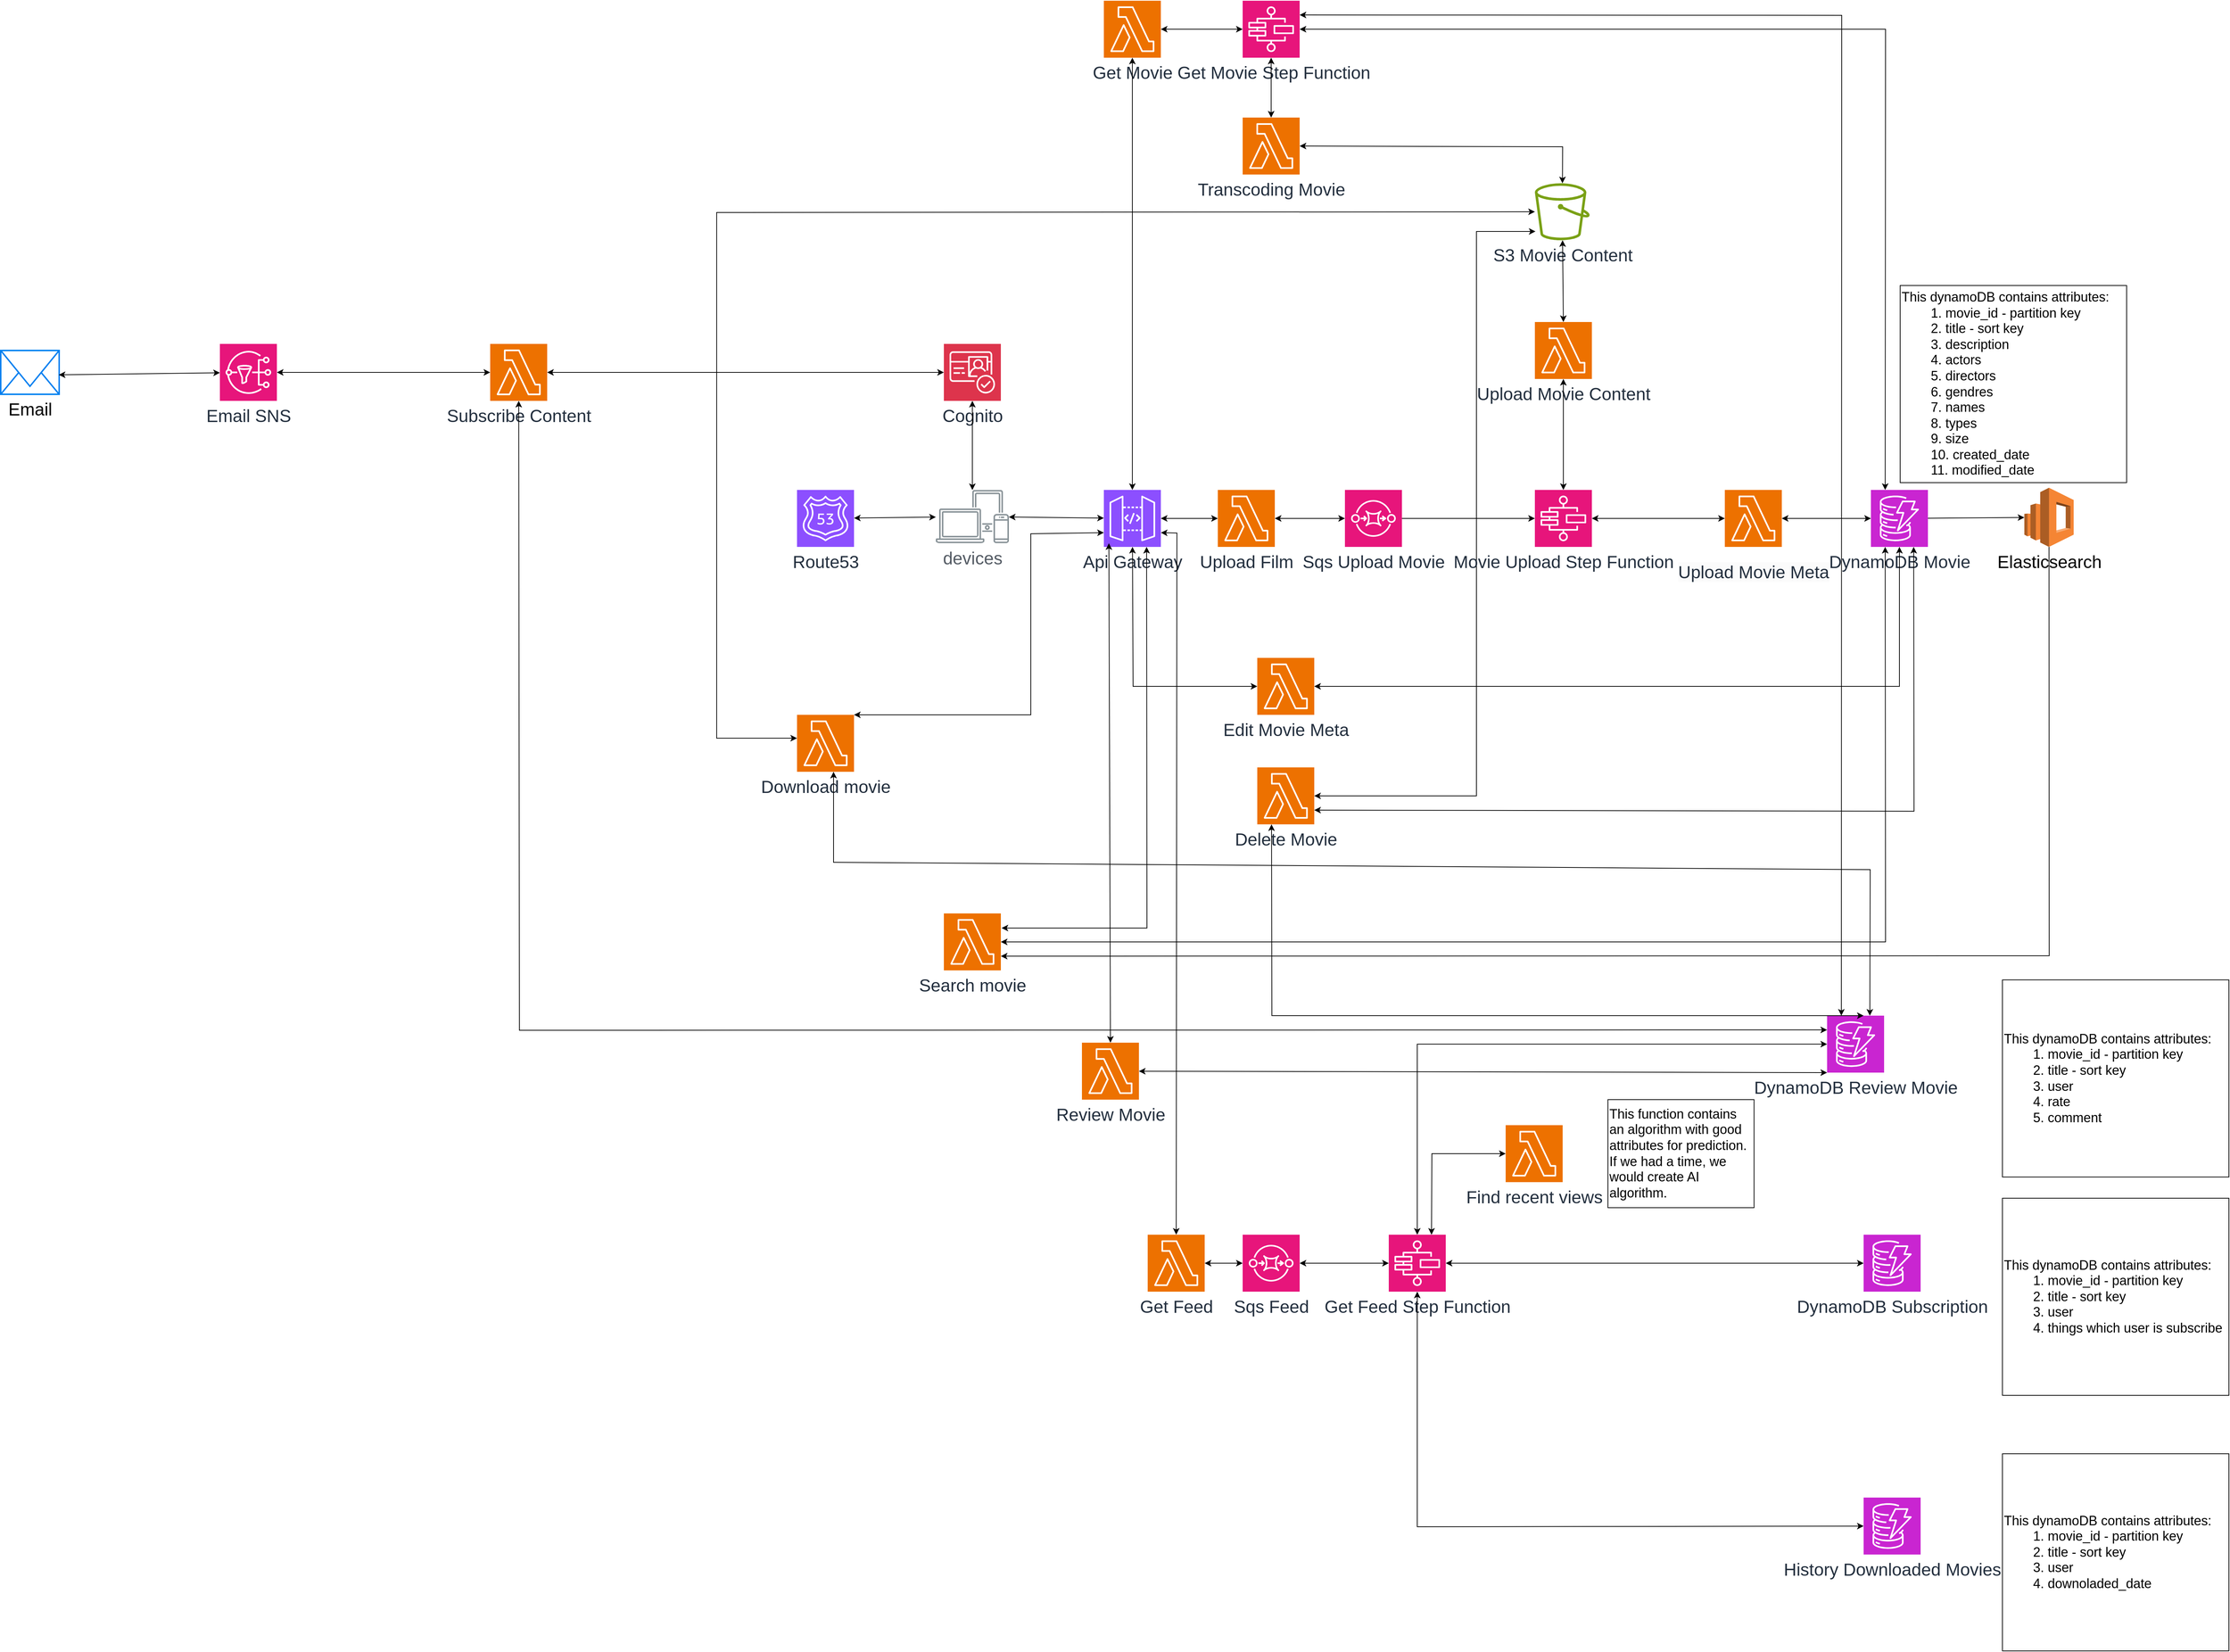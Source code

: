 <mxfile version="24.5.2" type="google">
  <diagram name="Page-1" id="EwK5Ligvvp7yizR6S-p4">
    <mxGraphModel grid="1" page="1" gridSize="10" guides="1" tooltips="1" connect="1" arrows="1" fold="1" pageScale="1" pageWidth="1169" pageHeight="827" math="0" shadow="0">
      <root>
        <mxCell id="0" />
        <mxCell id="1" parent="0" />
        <mxCell id="syloh0B-09BcFuXOq7WK-1" value="&lt;font style=&quot;font-size: 24px;&quot;&gt;devices&lt;/font&gt;" style="sketch=0;outlineConnect=0;gradientColor=none;fontColor=#545B64;strokeColor=none;fillColor=#879196;dashed=0;verticalLabelPosition=bottom;verticalAlign=top;align=center;html=1;fontSize=12;fontStyle=0;aspect=fixed;shape=mxgraph.aws4.illustration_devices;pointerEvents=1" vertex="1" parent="1">
          <mxGeometry x="20" y="300" width="100" height="73" as="geometry" />
        </mxCell>
        <mxCell id="syloh0B-09BcFuXOq7WK-2" value="&lt;font style=&quot;font-size: 24px;&quot;&gt;Api Gateway&lt;/font&gt;" style="sketch=0;points=[[0,0,0],[0.25,0,0],[0.5,0,0],[0.75,0,0],[1,0,0],[0,1,0],[0.25,1,0],[0.5,1,0],[0.75,1,0],[1,1,0],[0,0.25,0],[0,0.5,0],[0,0.75,0],[1,0.25,0],[1,0.5,0],[1,0.75,0]];outlineConnect=0;fontColor=#232F3E;fillColor=#8C4FFF;strokeColor=#ffffff;dashed=0;verticalLabelPosition=bottom;verticalAlign=top;align=center;html=1;fontSize=12;fontStyle=0;aspect=fixed;shape=mxgraph.aws4.resourceIcon;resIcon=mxgraph.aws4.api_gateway;" vertex="1" parent="1">
          <mxGeometry x="250" y="300" width="78" height="78" as="geometry" />
        </mxCell>
        <mxCell id="syloh0B-09BcFuXOq7WK-3" value="" style="endArrow=classic;startArrow=classic;html=1;rounded=0;" edge="1" parent="1" source="syloh0B-09BcFuXOq7WK-1" target="syloh0B-09BcFuXOq7WK-2">
          <mxGeometry width="50" height="50" relative="1" as="geometry">
            <mxPoint x="580" y="450" as="sourcePoint" />
            <mxPoint x="630" y="400" as="targetPoint" />
          </mxGeometry>
        </mxCell>
        <mxCell id="syloh0B-09BcFuXOq7WK-4" value="&lt;font style=&quot;font-size: 24px;&quot;&gt;Cognito&lt;/font&gt;" style="sketch=0;points=[[0,0,0],[0.25,0,0],[0.5,0,0],[0.75,0,0],[1,0,0],[0,1,0],[0.25,1,0],[0.5,1,0],[0.75,1,0],[1,1,0],[0,0.25,0],[0,0.5,0],[0,0.75,0],[1,0.25,0],[1,0.5,0],[1,0.75,0]];outlineConnect=0;fontColor=#232F3E;fillColor=#DD344C;strokeColor=#ffffff;dashed=0;verticalLabelPosition=bottom;verticalAlign=top;align=center;html=1;fontSize=12;fontStyle=0;aspect=fixed;shape=mxgraph.aws4.resourceIcon;resIcon=mxgraph.aws4.cognito;" vertex="1" parent="1">
          <mxGeometry x="31" y="100" width="78" height="78" as="geometry" />
        </mxCell>
        <mxCell id="syloh0B-09BcFuXOq7WK-5" value="" style="endArrow=classic;startArrow=classic;html=1;rounded=0;" edge="1" parent="1" source="syloh0B-09BcFuXOq7WK-1" target="syloh0B-09BcFuXOq7WK-4">
          <mxGeometry width="50" height="50" relative="1" as="geometry">
            <mxPoint x="630" y="470" as="sourcePoint" />
            <mxPoint x="680" y="420" as="targetPoint" />
          </mxGeometry>
        </mxCell>
        <mxCell id="syloh0B-09BcFuXOq7WK-6" value="&lt;font style=&quot;font-size: 24px;&quot;&gt;Route53&lt;/font&gt;" style="sketch=0;points=[[0,0,0],[0.25,0,0],[0.5,0,0],[0.75,0,0],[1,0,0],[0,1,0],[0.25,1,0],[0.5,1,0],[0.75,1,0],[1,1,0],[0,0.25,0],[0,0.5,0],[0,0.75,0],[1,0.25,0],[1,0.5,0],[1,0.75,0]];outlineConnect=0;fontColor=#232F3E;fillColor=#8C4FFF;strokeColor=#ffffff;dashed=0;verticalLabelPosition=bottom;verticalAlign=top;align=center;html=1;fontSize=12;fontStyle=0;aspect=fixed;shape=mxgraph.aws4.resourceIcon;resIcon=mxgraph.aws4.route_53;" vertex="1" parent="1">
          <mxGeometry x="-170" y="300" width="78" height="78" as="geometry" />
        </mxCell>
        <mxCell id="syloh0B-09BcFuXOq7WK-7" value="" style="endArrow=classic;startArrow=classic;html=1;rounded=0;" edge="1" parent="1" source="syloh0B-09BcFuXOq7WK-1" target="syloh0B-09BcFuXOq7WK-6">
          <mxGeometry width="50" height="50" relative="1" as="geometry">
            <mxPoint x="630" y="300" as="sourcePoint" />
            <mxPoint x="680" y="250" as="targetPoint" />
          </mxGeometry>
        </mxCell>
        <mxCell id="syloh0B-09BcFuXOq7WK-12" value="Upload Film" style="sketch=0;points=[[0,0,0],[0.25,0,0],[0.5,0,0],[0.75,0,0],[1,0,0],[0,1,0],[0.25,1,0],[0.5,1,0],[0.75,1,0],[1,1,0],[0,0.25,0],[0,0.5,0],[0,0.75,0],[1,0.25,0],[1,0.5,0],[1,0.75,0]];outlineConnect=0;fontColor=#232F3E;fillColor=#ED7100;strokeColor=#ffffff;dashed=0;verticalLabelPosition=bottom;verticalAlign=top;align=center;html=1;fontSize=24;fontStyle=0;aspect=fixed;shape=mxgraph.aws4.resourceIcon;resIcon=mxgraph.aws4.lambda;" vertex="1" parent="1">
          <mxGeometry x="406" y="300" width="78" height="78" as="geometry" />
        </mxCell>
        <mxCell id="syloh0B-09BcFuXOq7WK-14" value="" style="endArrow=classic;startArrow=classic;html=1;rounded=0;" edge="1" parent="1" source="syloh0B-09BcFuXOq7WK-2" target="syloh0B-09BcFuXOq7WK-12">
          <mxGeometry width="50" height="50" relative="1" as="geometry">
            <mxPoint x="370" y="340" as="sourcePoint" />
            <mxPoint x="420" y="290" as="targetPoint" />
          </mxGeometry>
        </mxCell>
        <mxCell id="syloh0B-09BcFuXOq7WK-16" value="S3 Movie Content" style="sketch=0;outlineConnect=0;fontColor=#232F3E;gradientColor=none;fillColor=#7AA116;strokeColor=none;dashed=0;verticalLabelPosition=bottom;verticalAlign=top;align=center;html=1;fontSize=24;fontStyle=0;aspect=fixed;pointerEvents=1;shape=mxgraph.aws4.bucket;" vertex="1" parent="1">
          <mxGeometry x="840" y="-120" width="75" height="78" as="geometry" />
        </mxCell>
        <mxCell id="syloh0B-09BcFuXOq7WK-18" value="&lt;font style=&quot;font-size: 24px;&quot;&gt;DynamoDB Movie&lt;/font&gt;" style="sketch=0;points=[[0,0,0],[0.25,0,0],[0.5,0,0],[0.75,0,0],[1,0,0],[0,1,0],[0.25,1,0],[0.5,1,0],[0.75,1,0],[1,1,0],[0,0.25,0],[0,0.5,0],[0,0.75,0],[1,0.25,0],[1,0.5,0],[1,0.75,0]];outlineConnect=0;fontColor=#232F3E;fillColor=#C925D1;strokeColor=#ffffff;dashed=0;verticalLabelPosition=bottom;verticalAlign=top;align=center;html=1;fontSize=12;fontStyle=0;aspect=fixed;shape=mxgraph.aws4.resourceIcon;resIcon=mxgraph.aws4.dynamodb;" vertex="1" parent="1">
          <mxGeometry x="1300" y="300" width="78" height="78" as="geometry" />
        </mxCell>
        <mxCell id="syloh0B-09BcFuXOq7WK-19" value="&lt;font style=&quot;font-size: 24px;&quot;&gt;Upload Movie Content&lt;/font&gt;" style="sketch=0;points=[[0,0,0],[0.25,0,0],[0.5,0,0],[0.75,0,0],[1,0,0],[0,1,0],[0.25,1,0],[0.5,1,0],[0.75,1,0],[1,1,0],[0,0.25,0],[0,0.5,0],[0,0.75,0],[1,0.25,0],[1,0.5,0],[1,0.75,0]];outlineConnect=0;fontColor=#232F3E;fillColor=#ED7100;strokeColor=#ffffff;dashed=0;verticalLabelPosition=bottom;verticalAlign=top;align=center;html=1;fontSize=12;fontStyle=0;aspect=fixed;shape=mxgraph.aws4.resourceIcon;resIcon=mxgraph.aws4.lambda;" vertex="1" parent="1">
          <mxGeometry x="840" y="70" width="78" height="78" as="geometry" />
        </mxCell>
        <mxCell id="syloh0B-09BcFuXOq7WK-21" value="&lt;br&gt;&lt;span style=&quot;color: rgb(35, 47, 62); font-family: Helvetica; font-size: 24px; font-style: normal; font-variant-ligatures: normal; font-variant-caps: normal; font-weight: 400; letter-spacing: normal; orphans: 2; text-align: center; text-indent: 0px; text-transform: none; widows: 2; word-spacing: 0px; -webkit-text-stroke-width: 0px; white-space: nowrap; background-color: rgb(251, 251, 251); text-decoration-thickness: initial; text-decoration-style: initial; text-decoration-color: initial; display: inline !important; float: none;&quot;&gt;Upload Movie Meta&lt;/span&gt;" style="sketch=0;points=[[0,0,0],[0.25,0,0],[0.5,0,0],[0.75,0,0],[1,0,0],[0,1,0],[0.25,1,0],[0.5,1,0],[0.75,1,0],[1,1,0],[0,0.25,0],[0,0.5,0],[0,0.75,0],[1,0.25,0],[1,0.5,0],[1,0.75,0]];outlineConnect=0;fontColor=#232F3E;fillColor=#ED7100;strokeColor=#ffffff;dashed=0;verticalLabelPosition=bottom;verticalAlign=top;align=center;html=1;fontSize=12;fontStyle=0;aspect=fixed;shape=mxgraph.aws4.resourceIcon;resIcon=mxgraph.aws4.lambda;" vertex="1" parent="1">
          <mxGeometry x="1100" y="300" width="78" height="78" as="geometry" />
        </mxCell>
        <mxCell id="syloh0B-09BcFuXOq7WK-25" value="" style="endArrow=classic;startArrow=classic;html=1;rounded=0;" edge="1" parent="1" source="syloh0B-09BcFuXOq7WK-15" target="syloh0B-09BcFuXOq7WK-19">
          <mxGeometry width="50" height="50" relative="1" as="geometry">
            <mxPoint x="370" y="340" as="sourcePoint" />
            <mxPoint x="420" y="290" as="targetPoint" />
          </mxGeometry>
        </mxCell>
        <mxCell id="syloh0B-09BcFuXOq7WK-27" value="" style="endArrow=classic;startArrow=classic;html=1;rounded=0;exitX=0.5;exitY=0;exitDx=0;exitDy=0;exitPerimeter=0;" edge="1" parent="1" source="syloh0B-09BcFuXOq7WK-19" target="syloh0B-09BcFuXOq7WK-16">
          <mxGeometry width="50" height="50" relative="1" as="geometry">
            <mxPoint x="370" y="340" as="sourcePoint" />
            <mxPoint x="420" y="290" as="targetPoint" />
          </mxGeometry>
        </mxCell>
        <mxCell id="syloh0B-09BcFuXOq7WK-28" value="" style="endArrow=classic;startArrow=classic;html=1;rounded=0;" edge="1" parent="1" source="syloh0B-09BcFuXOq7WK-15" target="syloh0B-09BcFuXOq7WK-21">
          <mxGeometry width="50" height="50" relative="1" as="geometry">
            <mxPoint x="800" y="340" as="sourcePoint" />
            <mxPoint x="420" y="290" as="targetPoint" />
          </mxGeometry>
        </mxCell>
        <mxCell id="syloh0B-09BcFuXOq7WK-29" value="" style="endArrow=classic;startArrow=classic;html=1;rounded=0;" edge="1" parent="1" source="syloh0B-09BcFuXOq7WK-21" target="syloh0B-09BcFuXOq7WK-18">
          <mxGeometry width="50" height="50" relative="1" as="geometry">
            <mxPoint x="370" y="340" as="sourcePoint" />
            <mxPoint x="420" y="290" as="targetPoint" />
          </mxGeometry>
        </mxCell>
        <mxCell id="syloh0B-09BcFuXOq7WK-32" value="&lt;font style=&quot;font-size: 18px;&quot;&gt;This dynamoDB contains attributes:&lt;/font&gt;&lt;div&gt;&lt;span style=&quot;font-size: 18px;&quot;&gt;&lt;span style=&quot;white-space: pre;&quot;&gt;&#x9;&lt;/span&gt;1. movie_id - partition key&lt;/span&gt;&lt;/div&gt;&lt;div&gt;&lt;span style=&quot;font-size: 18px;&quot;&gt;&lt;span style=&quot;white-space: pre;&quot;&gt;&#x9;&lt;/span&gt;2. title - sort key&lt;/span&gt;&lt;/div&gt;&lt;div&gt;&lt;span style=&quot;font-size: 18px;&quot;&gt;&lt;span style=&quot;white-space: pre;&quot;&gt;&#x9;&lt;/span&gt;3.&amp;nbsp;&lt;/span&gt;&lt;span style=&quot;background-color: initial; font-size: 18px;&quot;&gt;description&lt;/span&gt;&lt;/div&gt;&lt;div&gt;&lt;span style=&quot;background-color: initial; font-size: 18px;&quot;&gt;&lt;span style=&quot;white-space: pre;&quot;&gt;&#x9;&lt;/span&gt;4.&amp;nbsp;&lt;/span&gt;&lt;span style=&quot;background-color: initial; font-size: 18px;&quot;&gt;actors&lt;/span&gt;&lt;/div&gt;&lt;div&gt;&lt;span style=&quot;background-color: initial; font-size: 18px;&quot;&gt;&lt;span style=&quot;white-space: pre;&quot;&gt;&#x9;&lt;/span&gt;5. directors&lt;br&gt;&lt;/span&gt;&lt;/div&gt;&lt;div&gt;&lt;span style=&quot;background-color: initial; font-size: 18px;&quot;&gt;&lt;span style=&quot;white-space: pre;&quot;&gt;&#x9;&lt;/span&gt;6. gendres&lt;br&gt;&lt;/span&gt;&lt;/div&gt;&lt;div&gt;&lt;span style=&quot;background-color: initial; font-size: 18px;&quot;&gt;&lt;span style=&quot;white-space: pre;&quot;&gt;&#x9;&lt;/span&gt;7. names&lt;br&gt;&lt;/span&gt;&lt;/div&gt;&lt;div&gt;&lt;span style=&quot;background-color: initial; font-size: 18px;&quot;&gt;&lt;span style=&quot;white-space: pre;&quot;&gt;&#x9;&lt;/span&gt;8. types&lt;br&gt;&lt;/span&gt;&lt;/div&gt;&lt;div&gt;&lt;span style=&quot;background-color: initial; font-size: 18px;&quot;&gt;&lt;span style=&quot;white-space: pre;&quot;&gt;&#x9;&lt;/span&gt;9. size&lt;br&gt;&lt;/span&gt;&lt;/div&gt;&lt;div&gt;&lt;span style=&quot;background-color: initial; font-size: 18px;&quot;&gt;&lt;span style=&quot;white-space: pre;&quot;&gt;&#x9;&lt;/span&gt;10. created_date&lt;br&gt;&lt;/span&gt;&lt;/div&gt;&lt;div&gt;&lt;span style=&quot;background-color: initial; font-size: 18px;&quot;&gt;&lt;span style=&quot;white-space: pre;&quot;&gt;&#x9;&lt;/span&gt;11. modified_date&lt;br&gt;&lt;/span&gt;&lt;/div&gt;" style="rounded=0;whiteSpace=wrap;html=1;align=left;" vertex="1" parent="1">
          <mxGeometry x="1340" y="20" width="310" height="270" as="geometry" />
        </mxCell>
        <mxCell id="syloh0B-09BcFuXOq7WK-34" value="&lt;font style=&quot;font-size: 24px;&quot;&gt;Get Movie&lt;/font&gt;" style="sketch=0;points=[[0,0,0],[0.25,0,0],[0.5,0,0],[0.75,0,0],[1,0,0],[0,1,0],[0.25,1,0],[0.5,1,0],[0.75,1,0],[1,1,0],[0,0.25,0],[0,0.5,0],[0,0.75,0],[1,0.25,0],[1,0.5,0],[1,0.75,0]];outlineConnect=0;fontColor=#232F3E;fillColor=#ED7100;strokeColor=#ffffff;dashed=0;verticalLabelPosition=bottom;verticalAlign=top;align=center;html=1;fontSize=12;fontStyle=0;aspect=fixed;shape=mxgraph.aws4.resourceIcon;resIcon=mxgraph.aws4.lambda;" vertex="1" parent="1">
          <mxGeometry x="250" y="-370" width="78" height="78" as="geometry" />
        </mxCell>
        <mxCell id="syloh0B-09BcFuXOq7WK-37" value="" style="endArrow=classic;startArrow=classic;html=1;rounded=0;entryX=0.5;entryY=1;entryDx=0;entryDy=0;entryPerimeter=0;exitX=0.5;exitY=0;exitDx=0;exitDy=0;exitPerimeter=0;" edge="1" parent="1" source="syloh0B-09BcFuXOq7WK-2" target="syloh0B-09BcFuXOq7WK-34">
          <mxGeometry width="50" height="50" relative="1" as="geometry">
            <mxPoint x="760" y="60" as="sourcePoint" />
            <mxPoint x="810" y="10" as="targetPoint" />
          </mxGeometry>
        </mxCell>
        <mxCell id="syloh0B-09BcFuXOq7WK-40" value="" style="endArrow=classic;startArrow=classic;html=1;rounded=0;entryX=0.25;entryY=0;entryDx=0;entryDy=0;entryPerimeter=0;" edge="1" parent="1" source="syloh0B-09BcFuXOq7WK-82" target="syloh0B-09BcFuXOq7WK-18">
          <mxGeometry width="50" height="50" relative="1" as="geometry">
            <mxPoint x="690" y="-171" as="sourcePoint" />
            <mxPoint x="810" y="10" as="targetPoint" />
            <Array as="points">
              <mxPoint x="1320" y="-331" />
            </Array>
          </mxGeometry>
        </mxCell>
        <mxCell id="syloh0B-09BcFuXOq7WK-41" value="&lt;font style=&quot;font-size: 24px;&quot;&gt;Edit Movie Meta&lt;/font&gt;" style="sketch=0;points=[[0,0,0],[0.25,0,0],[0.5,0,0],[0.75,0,0],[1,0,0],[0,1,0],[0.25,1,0],[0.5,1,0],[0.75,1,0],[1,1,0],[0,0.25,0],[0,0.5,0],[0,0.75,0],[1,0.25,0],[1,0.5,0],[1,0.75,0]];outlineConnect=0;fontColor=#232F3E;fillColor=#ED7100;strokeColor=#ffffff;dashed=0;verticalLabelPosition=bottom;verticalAlign=top;align=center;html=1;fontSize=12;fontStyle=0;aspect=fixed;shape=mxgraph.aws4.resourceIcon;resIcon=mxgraph.aws4.lambda;" vertex="1" parent="1">
          <mxGeometry x="460" y="530" width="78" height="78" as="geometry" />
        </mxCell>
        <mxCell id="syloh0B-09BcFuXOq7WK-42" value="" style="endArrow=classic;startArrow=classic;html=1;rounded=0;" edge="1" parent="1" source="syloh0B-09BcFuXOq7WK-2" target="syloh0B-09BcFuXOq7WK-41">
          <mxGeometry width="50" height="50" relative="1" as="geometry">
            <mxPoint x="760" y="260" as="sourcePoint" />
            <mxPoint x="810" y="210" as="targetPoint" />
            <Array as="points">
              <mxPoint x="290" y="569" />
            </Array>
          </mxGeometry>
        </mxCell>
        <mxCell id="syloh0B-09BcFuXOq7WK-43" value="" style="endArrow=classic;startArrow=classic;html=1;rounded=0;entryX=0.5;entryY=1;entryDx=0;entryDy=0;entryPerimeter=0;" edge="1" parent="1" source="syloh0B-09BcFuXOq7WK-41" target="syloh0B-09BcFuXOq7WK-18">
          <mxGeometry width="50" height="50" relative="1" as="geometry">
            <mxPoint x="760" y="260" as="sourcePoint" />
            <mxPoint x="810" y="210" as="targetPoint" />
            <Array as="points">
              <mxPoint x="1339" y="569" />
            </Array>
          </mxGeometry>
        </mxCell>
        <mxCell id="syloh0B-09BcFuXOq7WK-44" value="&lt;font style=&quot;font-size: 24px;&quot;&gt;Delete Movie&lt;/font&gt;" style="sketch=0;points=[[0,0,0],[0.25,0,0],[0.5,0,0],[0.75,0,0],[1,0,0],[0,1,0],[0.25,1,0],[0.5,1,0],[0.75,1,0],[1,1,0],[0,0.25,0],[0,0.5,0],[0,0.75,0],[1,0.25,0],[1,0.5,0],[1,0.75,0]];outlineConnect=0;fontColor=#232F3E;fillColor=#ED7100;strokeColor=#ffffff;dashed=0;verticalLabelPosition=bottom;verticalAlign=top;align=center;html=1;fontSize=12;fontStyle=0;aspect=fixed;shape=mxgraph.aws4.resourceIcon;resIcon=mxgraph.aws4.lambda;" vertex="1" parent="1">
          <mxGeometry x="460" y="680" width="78" height="78" as="geometry" />
        </mxCell>
        <mxCell id="syloh0B-09BcFuXOq7WK-47" value="" style="endArrow=classic;startArrow=classic;html=1;rounded=0;entryX=0.011;entryY=0.846;entryDx=0;entryDy=0;entryPerimeter=0;" edge="1" parent="1" source="syloh0B-09BcFuXOq7WK-44" target="syloh0B-09BcFuXOq7WK-16">
          <mxGeometry width="50" height="50" relative="1" as="geometry">
            <mxPoint x="640" y="758" as="sourcePoint" />
            <mxPoint x="780" y="-20" as="targetPoint" />
            <Array as="points">
              <mxPoint x="760" y="719" />
              <mxPoint x="760" y="-54" />
            </Array>
          </mxGeometry>
        </mxCell>
        <mxCell id="syloh0B-09BcFuXOq7WK-48" value="" style="endArrow=classic;startArrow=classic;html=1;rounded=0;exitX=1;exitY=0.75;exitDx=0;exitDy=0;exitPerimeter=0;entryX=0.75;entryY=1;entryDx=0;entryDy=0;entryPerimeter=0;" edge="1" parent="1" source="syloh0B-09BcFuXOq7WK-44" target="syloh0B-09BcFuXOq7WK-18">
          <mxGeometry width="50" height="50" relative="1" as="geometry">
            <mxPoint x="340" y="310" as="sourcePoint" />
            <mxPoint x="1750" y="730" as="targetPoint" />
            <Array as="points">
              <mxPoint x="1359" y="740" />
            </Array>
          </mxGeometry>
        </mxCell>
        <mxCell id="syloh0B-09BcFuXOq7WK-50" value="&lt;font style=&quot;font-size: 24px;&quot;&gt;Search movie&lt;/font&gt;" style="sketch=0;points=[[0,0,0],[0.25,0,0],[0.5,0,0],[0.75,0,0],[1,0,0],[0,1,0],[0.25,1,0],[0.5,1,0],[0.75,1,0],[1,1,0],[0,0.25,0],[0,0.5,0],[0,0.75,0],[1,0.25,0],[1,0.5,0],[1,0.75,0]];outlineConnect=0;fontColor=#232F3E;fillColor=#ED7100;strokeColor=#ffffff;dashed=0;verticalLabelPosition=bottom;verticalAlign=top;align=center;html=1;fontSize=12;fontStyle=0;aspect=fixed;shape=mxgraph.aws4.resourceIcon;resIcon=mxgraph.aws4.lambda;" vertex="1" parent="1">
          <mxGeometry x="31" y="880" width="78" height="78" as="geometry" />
        </mxCell>
        <mxCell id="syloh0B-09BcFuXOq7WK-51" value="" style="endArrow=classic;startArrow=classic;html=1;rounded=0;entryX=0.75;entryY=1;entryDx=0;entryDy=0;entryPerimeter=0;" edge="1" parent="1" target="syloh0B-09BcFuXOq7WK-2">
          <mxGeometry width="50" height="50" relative="1" as="geometry">
            <mxPoint x="110" y="900" as="sourcePoint" />
            <mxPoint x="100" y="480" as="targetPoint" />
            <Array as="points">
              <mxPoint x="160" y="900" />
              <mxPoint x="309" y="900" />
            </Array>
          </mxGeometry>
        </mxCell>
        <mxCell id="syloh0B-09BcFuXOq7WK-52" value="" style="endArrow=classic;startArrow=classic;html=1;rounded=0;entryX=0.25;entryY=1;entryDx=0;entryDy=0;entryPerimeter=0;" edge="1" parent="1" source="syloh0B-09BcFuXOq7WK-50" target="syloh0B-09BcFuXOq7WK-18">
          <mxGeometry width="50" height="50" relative="1" as="geometry">
            <mxPoint x="610" y="490" as="sourcePoint" />
            <mxPoint x="1670" y="740" as="targetPoint" />
            <Array as="points">
              <mxPoint x="1320" y="919" />
            </Array>
          </mxGeometry>
        </mxCell>
        <mxCell id="syloh0B-09BcFuXOq7WK-53" value="&lt;font style=&quot;font-size: 24px;&quot;&gt;Elasticsearch&lt;/font&gt;" style="outlineConnect=0;dashed=0;verticalLabelPosition=bottom;verticalAlign=top;align=center;html=1;shape=mxgraph.aws3.elasticsearch_service;fillColor=#F58534;gradientColor=none;" vertex="1" parent="1">
          <mxGeometry x="1510" y="297" width="67.5" height="81" as="geometry" />
        </mxCell>
        <mxCell id="syloh0B-09BcFuXOq7WK-56" value="" style="endArrow=classic;html=1;rounded=0;" edge="1" parent="1" source="syloh0B-09BcFuXOq7WK-18" target="syloh0B-09BcFuXOq7WK-53">
          <mxGeometry width="50" height="50" relative="1" as="geometry">
            <mxPoint x="1170" y="490" as="sourcePoint" />
            <mxPoint x="1220" y="440" as="targetPoint" />
          </mxGeometry>
        </mxCell>
        <mxCell id="syloh0B-09BcFuXOq7WK-57" value="" style="endArrow=classic;html=1;rounded=0;entryX=1;entryY=0.75;entryDx=0;entryDy=0;entryPerimeter=0;" edge="1" parent="1" source="syloh0B-09BcFuXOq7WK-53" target="syloh0B-09BcFuXOq7WK-50">
          <mxGeometry width="50" height="50" relative="1" as="geometry">
            <mxPoint x="990" y="650" as="sourcePoint" />
            <mxPoint x="1380" y="1010" as="targetPoint" />
            <Array as="points">
              <mxPoint x="1544" y="938" />
            </Array>
          </mxGeometry>
        </mxCell>
        <mxCell id="syloh0B-09BcFuXOq7WK-58" value="&lt;font style=&quot;font-size: 24px;&quot;&gt;DynamoDB Review Movie&lt;/font&gt;" style="sketch=0;points=[[0,0,0],[0.25,0,0],[0.5,0,0],[0.75,0,0],[1,0,0],[0,1,0],[0.25,1,0],[0.5,1,0],[0.75,1,0],[1,1,0],[0,0.25,0],[0,0.5,0],[0,0.75,0],[1,0.25,0],[1,0.5,0],[1,0.75,0]];outlineConnect=0;fontColor=#232F3E;fillColor=#C925D1;strokeColor=#ffffff;dashed=0;verticalLabelPosition=bottom;verticalAlign=top;align=center;html=1;fontSize=12;fontStyle=0;aspect=fixed;shape=mxgraph.aws4.resourceIcon;resIcon=mxgraph.aws4.dynamodb;" vertex="1" parent="1">
          <mxGeometry x="1240" y="1020" width="78" height="78" as="geometry" />
        </mxCell>
        <mxCell id="syloh0B-09BcFuXOq7WK-59" value="&lt;font style=&quot;font-size: 18px;&quot;&gt;This dynamoDB contains attributes:&lt;/font&gt;&lt;div&gt;&lt;span style=&quot;font-size: 18px;&quot;&gt;&lt;span style=&quot;white-space: pre;&quot;&gt;&#x9;&lt;/span&gt;1. movie_id - partition key&lt;/span&gt;&lt;/div&gt;&lt;div&gt;&lt;span style=&quot;font-size: 18px;&quot;&gt;&lt;span style=&quot;white-space: pre;&quot;&gt;&#x9;&lt;/span&gt;2. title - sort key&lt;/span&gt;&lt;/div&gt;&lt;div&gt;&lt;span style=&quot;font-size: 18px;&quot;&gt;&lt;span style=&quot;white-space: pre;&quot;&gt;&#x9;&lt;/span&gt;3. user&lt;/span&gt;&lt;/div&gt;&lt;div&gt;&lt;span style=&quot;font-size: 18px;&quot;&gt;&lt;span style=&quot;white-space: pre;&quot;&gt;&#x9;&lt;/span&gt;4. rate&lt;br&gt;&lt;/span&gt;&lt;/div&gt;&lt;div&gt;&lt;span style=&quot;font-size: 18px;&quot;&gt;&lt;span style=&quot;white-space: pre;&quot;&gt;&#x9;&lt;/span&gt;5. comment&lt;br&gt;&lt;/span&gt;&lt;/div&gt;" style="rounded=0;whiteSpace=wrap;html=1;align=left;" vertex="1" parent="1">
          <mxGeometry x="1480" y="971" width="310" height="270" as="geometry" />
        </mxCell>
        <mxCell id="syloh0B-09BcFuXOq7WK-60" value="&lt;font style=&quot;font-size: 24px;&quot;&gt;Review Movie&lt;/font&gt;" style="sketch=0;points=[[0,0,0],[0.25,0,0],[0.5,0,0],[0.75,0,0],[1,0,0],[0,1,0],[0.25,1,0],[0.5,1,0],[0.75,1,0],[1,1,0],[0,0.25,0],[0,0.5,0],[0,0.75,0],[1,0.25,0],[1,0.5,0],[1,0.75,0]];outlineConnect=0;fontColor=#232F3E;fillColor=#ED7100;strokeColor=#ffffff;dashed=0;verticalLabelPosition=bottom;verticalAlign=top;align=center;html=1;fontSize=12;fontStyle=0;aspect=fixed;shape=mxgraph.aws4.resourceIcon;resIcon=mxgraph.aws4.lambda;" vertex="1" parent="1">
          <mxGeometry x="220" y="1057" width="78" height="78" as="geometry" />
        </mxCell>
        <mxCell id="syloh0B-09BcFuXOq7WK-62" value="" style="endArrow=classic;startArrow=classic;html=1;rounded=0;exitX=0.25;exitY=1;exitDx=0;exitDy=0;exitPerimeter=0;" edge="1" parent="1" source="syloh0B-09BcFuXOq7WK-44">
          <mxGeometry width="50" height="50" relative="1" as="geometry">
            <mxPoint x="790" y="830" as="sourcePoint" />
            <mxPoint x="1290" y="1020" as="targetPoint" />
            <Array as="points">
              <mxPoint x="480" y="1020" />
            </Array>
          </mxGeometry>
        </mxCell>
        <mxCell id="syloh0B-09BcFuXOq7WK-63" value="" style="endArrow=classic;startArrow=classic;html=1;rounded=0;exitX=0.5;exitY=0;exitDx=0;exitDy=0;exitPerimeter=0;" edge="1" parent="1" source="syloh0B-09BcFuXOq7WK-60">
          <mxGeometry width="50" height="50" relative="1" as="geometry">
            <mxPoint x="230.0" y="1045" as="sourcePoint" />
            <mxPoint x="256.88" y="373" as="targetPoint" />
          </mxGeometry>
        </mxCell>
        <mxCell id="syloh0B-09BcFuXOq7WK-65" value="" style="endArrow=classic;startArrow=classic;html=1;rounded=0;entryX=0;entryY=1;entryDx=0;entryDy=0;entryPerimeter=0;" edge="1" parent="1" source="syloh0B-09BcFuXOq7WK-60" target="syloh0B-09BcFuXOq7WK-58">
          <mxGeometry width="50" height="50" relative="1" as="geometry">
            <mxPoint x="690" y="770" as="sourcePoint" />
            <mxPoint x="1290" y="1100" as="targetPoint" />
          </mxGeometry>
        </mxCell>
        <mxCell id="syloh0B-09BcFuXOq7WK-66" value="&lt;font style=&quot;font-size: 24px;&quot;&gt;DynamoDB Subscription&lt;/font&gt;" style="sketch=0;points=[[0,0,0],[0.25,0,0],[0.5,0,0],[0.75,0,0],[1,0,0],[0,1,0],[0.25,1,0],[0.5,1,0],[0.75,1,0],[1,1,0],[0,0.25,0],[0,0.5,0],[0,0.75,0],[1,0.25,0],[1,0.5,0],[1,0.75,0]];outlineConnect=0;fontColor=#232F3E;fillColor=#C925D1;strokeColor=#ffffff;dashed=0;verticalLabelPosition=bottom;verticalAlign=top;align=center;html=1;fontSize=12;fontStyle=0;aspect=fixed;shape=mxgraph.aws4.resourceIcon;resIcon=mxgraph.aws4.dynamodb;" vertex="1" parent="1">
          <mxGeometry x="1290" y="1320" width="78" height="78" as="geometry" />
        </mxCell>
        <mxCell id="syloh0B-09BcFuXOq7WK-67" value="&lt;font style=&quot;font-size: 24px;&quot;&gt;Get Feed&lt;/font&gt;" style="sketch=0;points=[[0,0,0],[0.25,0,0],[0.5,0,0],[0.75,0,0],[1,0,0],[0,1,0],[0.25,1,0],[0.5,1,0],[0.75,1,0],[1,1,0],[0,0.25,0],[0,0.5,0],[0,0.75,0],[1,0.25,0],[1,0.5,0],[1,0.75,0]];outlineConnect=0;fontColor=#232F3E;fillColor=#ED7100;strokeColor=#ffffff;dashed=0;verticalLabelPosition=bottom;verticalAlign=top;align=center;html=1;fontSize=12;fontStyle=0;aspect=fixed;shape=mxgraph.aws4.resourceIcon;resIcon=mxgraph.aws4.lambda;" vertex="1" parent="1">
          <mxGeometry x="310" y="1320" width="78" height="78" as="geometry" />
        </mxCell>
        <mxCell id="syloh0B-09BcFuXOq7WK-68" value="" style="endArrow=classic;startArrow=classic;html=1;rounded=0;entryX=1;entryY=0.75;entryDx=0;entryDy=0;entryPerimeter=0;" edge="1" parent="1" source="syloh0B-09BcFuXOq7WK-67" target="syloh0B-09BcFuXOq7WK-2">
          <mxGeometry width="50" height="50" relative="1" as="geometry">
            <mxPoint x="550" y="920" as="sourcePoint" />
            <mxPoint x="370" y="410" as="targetPoint" />
            <Array as="points">
              <mxPoint x="350" y="359" />
            </Array>
          </mxGeometry>
        </mxCell>
        <mxCell id="syloh0B-09BcFuXOq7WK-69" value="&lt;font style=&quot;font-size: 24px;&quot;&gt;Get Feed Step Function&lt;/font&gt;" style="sketch=0;points=[[0,0,0],[0.25,0,0],[0.5,0,0],[0.75,0,0],[1,0,0],[0,1,0],[0.25,1,0],[0.5,1,0],[0.75,1,0],[1,1,0],[0,0.25,0],[0,0.5,0],[0,0.75,0],[1,0.25,0],[1,0.5,0],[1,0.75,0]];outlineConnect=0;fontColor=#232F3E;fillColor=#E7157B;strokeColor=#ffffff;dashed=0;verticalLabelPosition=bottom;verticalAlign=top;align=center;html=1;fontSize=12;fontStyle=0;aspect=fixed;shape=mxgraph.aws4.resourceIcon;resIcon=mxgraph.aws4.step_functions;" vertex="1" parent="1">
          <mxGeometry x="640" y="1320" width="78" height="78" as="geometry" />
        </mxCell>
        <mxCell id="syloh0B-09BcFuXOq7WK-71" value="" style="endArrow=classic;startArrow=classic;html=1;rounded=0;entryX=0;entryY=0.5;entryDx=0;entryDy=0;entryPerimeter=0;" edge="1" parent="1" source="syloh0B-09BcFuXOq7WK-69" target="syloh0B-09BcFuXOq7WK-58">
          <mxGeometry width="50" height="50" relative="1" as="geometry">
            <mxPoint x="520" y="1050" as="sourcePoint" />
            <mxPoint x="910" y="1170" as="targetPoint" />
            <Array as="points">
              <mxPoint x="679" y="1059" />
            </Array>
          </mxGeometry>
        </mxCell>
        <mxCell id="syloh0B-09BcFuXOq7WK-72" value="&lt;font style=&quot;font-size: 18px;&quot;&gt;This dynamoDB contains attributes:&lt;/font&gt;&lt;div&gt;&lt;span style=&quot;font-size: 18px;&quot;&gt;&lt;span style=&quot;white-space: pre;&quot;&gt;&#x9;&lt;/span&gt;1. movie_id - partition key&lt;/span&gt;&lt;/div&gt;&lt;div&gt;&lt;span style=&quot;font-size: 18px;&quot;&gt;&lt;span style=&quot;white-space: pre;&quot;&gt;&#x9;&lt;/span&gt;2. title - sort key&lt;/span&gt;&lt;/div&gt;&lt;div&gt;&lt;span style=&quot;font-size: 18px;&quot;&gt;&lt;span style=&quot;white-space: pre;&quot;&gt;&#x9;&lt;/span&gt;3. user&lt;/span&gt;&lt;/div&gt;&lt;div&gt;&lt;span style=&quot;font-size: 18px;&quot;&gt;&lt;span style=&quot;white-space: pre;&quot;&gt;&#x9;&lt;/span&gt;4. things which user is subscribe&lt;/span&gt;&lt;/div&gt;" style="rounded=0;whiteSpace=wrap;html=1;align=left;" vertex="1" parent="1">
          <mxGeometry x="1480" y="1270" width="310" height="270" as="geometry" />
        </mxCell>
        <mxCell id="syloh0B-09BcFuXOq7WK-73" value="" style="endArrow=classic;startArrow=classic;html=1;rounded=0;exitX=1;exitY=0.5;exitDx=0;exitDy=0;exitPerimeter=0;" edge="1" parent="1" source="syloh0B-09BcFuXOq7WK-69" target="syloh0B-09BcFuXOq7WK-66">
          <mxGeometry width="50" height="50" relative="1" as="geometry">
            <mxPoint x="700" y="1370" as="sourcePoint" />
            <mxPoint x="750" y="1320" as="targetPoint" />
          </mxGeometry>
        </mxCell>
        <mxCell id="syloh0B-09BcFuXOq7WK-74" value="&lt;font style=&quot;font-size: 24px;&quot;&gt;History Downloaded Movies&lt;/font&gt;" style="sketch=0;points=[[0,0,0],[0.25,0,0],[0.5,0,0],[0.75,0,0],[1,0,0],[0,1,0],[0.25,1,0],[0.5,1,0],[0.75,1,0],[1,1,0],[0,0.25,0],[0,0.5,0],[0,0.75,0],[1,0.25,0],[1,0.5,0],[1,0.75,0]];outlineConnect=0;fontColor=#232F3E;fillColor=#C925D1;strokeColor=#ffffff;dashed=0;verticalLabelPosition=bottom;verticalAlign=top;align=center;html=1;fontSize=12;fontStyle=0;aspect=fixed;shape=mxgraph.aws4.resourceIcon;resIcon=mxgraph.aws4.dynamodb;" vertex="1" parent="1">
          <mxGeometry x="1290" y="1680" width="78" height="78" as="geometry" />
        </mxCell>
        <mxCell id="syloh0B-09BcFuXOq7WK-75" value="" style="endArrow=classic;startArrow=classic;html=1;rounded=0;exitX=0.5;exitY=1;exitDx=0;exitDy=0;exitPerimeter=0;" edge="1" parent="1" source="syloh0B-09BcFuXOq7WK-69" target="syloh0B-09BcFuXOq7WK-74">
          <mxGeometry width="50" height="50" relative="1" as="geometry">
            <mxPoint x="610" y="1560" as="sourcePoint" />
            <mxPoint x="1500" y="1640" as="targetPoint" />
            <Array as="points">
              <mxPoint x="679" y="1720" />
            </Array>
          </mxGeometry>
        </mxCell>
        <mxCell id="syloh0B-09BcFuXOq7WK-76" value="&lt;font style=&quot;font-size: 18px;&quot;&gt;This dynamoDB contains attributes:&lt;/font&gt;&lt;div&gt;&lt;span style=&quot;font-size: 18px;&quot;&gt;&lt;span style=&quot;white-space: pre;&quot;&gt;&#x9;&lt;/span&gt;1. movie_id - partition key&lt;/span&gt;&lt;/div&gt;&lt;div&gt;&lt;span style=&quot;font-size: 18px;&quot;&gt;&lt;span style=&quot;white-space: pre;&quot;&gt;&#x9;&lt;/span&gt;2. title - sort key&lt;/span&gt;&lt;/div&gt;&lt;div&gt;&lt;span style=&quot;font-size: 18px;&quot;&gt;&lt;span style=&quot;white-space: pre;&quot;&gt;&#x9;&lt;/span&gt;3. user&lt;/span&gt;&lt;/div&gt;&lt;div&gt;&lt;span style=&quot;font-size: 18px;&quot;&gt;&lt;span style=&quot;white-space: pre;&quot;&gt;&#x9;&lt;/span&gt;4. downoladed_date&lt;/span&gt;&lt;/div&gt;" style="rounded=0;whiteSpace=wrap;html=1;align=left;" vertex="1" parent="1">
          <mxGeometry x="1480" y="1620" width="310" height="270" as="geometry" />
        </mxCell>
        <mxCell id="syloh0B-09BcFuXOq7WK-77" value="&lt;font style=&quot;font-size: 24px;&quot;&gt;Find recent views&lt;/font&gt;" style="sketch=0;points=[[0,0,0],[0.25,0,0],[0.5,0,0],[0.75,0,0],[1,0,0],[0,1,0],[0.25,1,0],[0.5,1,0],[0.75,1,0],[1,1,0],[0,0.25,0],[0,0.5,0],[0,0.75,0],[1,0.25,0],[1,0.5,0],[1,0.75,0]];outlineConnect=0;fontColor=#232F3E;fillColor=#ED7100;strokeColor=#ffffff;dashed=0;verticalLabelPosition=bottom;verticalAlign=top;align=center;html=1;fontSize=12;fontStyle=0;aspect=fixed;shape=mxgraph.aws4.resourceIcon;resIcon=mxgraph.aws4.lambda;" vertex="1" parent="1">
          <mxGeometry x="800" y="1170" width="78" height="78" as="geometry" />
        </mxCell>
        <mxCell id="syloh0B-09BcFuXOq7WK-78" value="" style="endArrow=classic;startArrow=classic;html=1;rounded=0;entryX=0;entryY=0.5;entryDx=0;entryDy=0;entryPerimeter=0;exitX=0.75;exitY=0;exitDx=0;exitDy=0;exitPerimeter=0;" edge="1" parent="1" source="syloh0B-09BcFuXOq7WK-69" target="syloh0B-09BcFuXOq7WK-77">
          <mxGeometry width="50" height="50" relative="1" as="geometry">
            <mxPoint x="580" y="1390" as="sourcePoint" />
            <mxPoint x="630" y="1340" as="targetPoint" />
            <Array as="points">
              <mxPoint x="699" y="1209" />
            </Array>
          </mxGeometry>
        </mxCell>
        <mxCell id="syloh0B-09BcFuXOq7WK-79" value="&lt;span style=&quot;font-size: 18px;&quot;&gt;This function contains an algorithm with good attributes for prediction. If we had a time, we would create AI algorithm.&lt;/span&gt;" style="rounded=0;whiteSpace=wrap;html=1;align=left;" vertex="1" parent="1">
          <mxGeometry x="940" y="1135" width="200" height="148" as="geometry" />
        </mxCell>
        <mxCell id="syloh0B-09BcFuXOq7WK-80" value="&lt;font style=&quot;font-size: 24px;&quot;&gt;Download movie&lt;/font&gt;" style="sketch=0;points=[[0,0,0],[0.25,0,0],[0.5,0,0],[0.75,0,0],[1,0,0],[0,1,0],[0.25,1,0],[0.5,1,0],[0.75,1,0],[1,1,0],[0,0.25,0],[0,0.5,0],[0,0.75,0],[1,0.25,0],[1,0.5,0],[1,0.75,0]];outlineConnect=0;fontColor=#232F3E;fillColor=#ED7100;strokeColor=#ffffff;dashed=0;verticalLabelPosition=bottom;verticalAlign=top;align=center;html=1;fontSize=12;fontStyle=0;aspect=fixed;shape=mxgraph.aws4.resourceIcon;resIcon=mxgraph.aws4.lambda;" vertex="1" parent="1">
          <mxGeometry x="-170" y="608" width="78" height="78" as="geometry" />
        </mxCell>
        <mxCell id="syloh0B-09BcFuXOq7WK-81" value="&lt;font style=&quot;font-size: 24px;&quot;&gt;Transcoding Movie&lt;/font&gt;" style="sketch=0;points=[[0,0,0],[0.25,0,0],[0.5,0,0],[0.75,0,0],[1,0,0],[0,1,0],[0.25,1,0],[0.5,1,0],[0.75,1,0],[1,1,0],[0,0.25,0],[0,0.5,0],[0,0.75,0],[1,0.25,0],[1,0.5,0],[1,0.75,0]];outlineConnect=0;fontColor=#232F3E;fillColor=#ED7100;strokeColor=#ffffff;dashed=0;verticalLabelPosition=bottom;verticalAlign=top;align=center;html=1;fontSize=12;fontStyle=0;aspect=fixed;shape=mxgraph.aws4.resourceIcon;resIcon=mxgraph.aws4.lambda;" vertex="1" parent="1">
          <mxGeometry x="440" y="-210" width="78" height="78" as="geometry" />
        </mxCell>
        <mxCell id="syloh0B-09BcFuXOq7WK-82" value="&lt;font style=&quot;font-size: 24px;&quot;&gt;&amp;nbsp;Get Movie Step Function&lt;/font&gt;" style="sketch=0;points=[[0,0,0],[0.25,0,0],[0.5,0,0],[0.75,0,0],[1,0,0],[0,1,0],[0.25,1,0],[0.5,1,0],[0.75,1,0],[1,1,0],[0,0.25,0],[0,0.5,0],[0,0.75,0],[1,0.25,0],[1,0.5,0],[1,0.75,0]];outlineConnect=0;fontColor=#232F3E;fillColor=#E7157B;strokeColor=#ffffff;dashed=0;verticalLabelPosition=bottom;verticalAlign=top;align=center;html=1;fontSize=12;fontStyle=0;aspect=fixed;shape=mxgraph.aws4.resourceIcon;resIcon=mxgraph.aws4.step_functions;" vertex="1" parent="1">
          <mxGeometry x="440" y="-370" width="78" height="78" as="geometry" />
        </mxCell>
        <mxCell id="syloh0B-09BcFuXOq7WK-83" value="" style="endArrow=classic;startArrow=classic;html=1;rounded=0;exitX=1;exitY=0.5;exitDx=0;exitDy=0;exitPerimeter=0;entryX=0;entryY=0.5;entryDx=0;entryDy=0;entryPerimeter=0;" edge="1" parent="1" source="syloh0B-09BcFuXOq7WK-34" target="syloh0B-09BcFuXOq7WK-82">
          <mxGeometry width="50" height="50" relative="1" as="geometry">
            <mxPoint x="510" y="-10" as="sourcePoint" />
            <mxPoint x="560" y="-60" as="targetPoint" />
          </mxGeometry>
        </mxCell>
        <mxCell id="syloh0B-09BcFuXOq7WK-84" value="" style="endArrow=classic;startArrow=classic;html=1;rounded=0;" edge="1" parent="1" source="syloh0B-09BcFuXOq7WK-81" target="syloh0B-09BcFuXOq7WK-82">
          <mxGeometry width="50" height="50" relative="1" as="geometry">
            <mxPoint x="510" y="-10" as="sourcePoint" />
            <mxPoint x="560" y="-60" as="targetPoint" />
          </mxGeometry>
        </mxCell>
        <mxCell id="syloh0B-09BcFuXOq7WK-85" value="" style="endArrow=classic;startArrow=classic;html=1;rounded=0;exitX=1;exitY=0.5;exitDx=0;exitDy=0;exitPerimeter=0;" edge="1" parent="1" source="syloh0B-09BcFuXOq7WK-81" target="syloh0B-09BcFuXOq7WK-16">
          <mxGeometry width="50" height="50" relative="1" as="geometry">
            <mxPoint x="510" y="-10" as="sourcePoint" />
            <mxPoint x="560" y="-60" as="targetPoint" />
            <Array as="points">
              <mxPoint x="878" y="-170" />
            </Array>
          </mxGeometry>
        </mxCell>
        <mxCell id="syloh0B-09BcFuXOq7WK-86" value="&lt;font style=&quot;font-size: 24px;&quot;&gt;Email SNS&lt;/font&gt;" style="sketch=0;points=[[0,0,0],[0.25,0,0],[0.5,0,0],[0.75,0,0],[1,0,0],[0,1,0],[0.25,1,0],[0.5,1,0],[0.75,1,0],[1,1,0],[0,0.25,0],[0,0.5,0],[0,0.75,0],[1,0.25,0],[1,0.5,0],[1,0.75,0]];outlineConnect=0;fontColor=#232F3E;fillColor=#E7157B;strokeColor=#ffffff;dashed=0;verticalLabelPosition=bottom;verticalAlign=top;align=center;html=1;fontSize=12;fontStyle=0;aspect=fixed;shape=mxgraph.aws4.resourceIcon;resIcon=mxgraph.aws4.sns;" vertex="1" parent="1">
          <mxGeometry x="-960" y="100" width="78" height="78" as="geometry" />
        </mxCell>
        <mxCell id="syloh0B-09BcFuXOq7WK-88" value="&lt;font style=&quot;font-size: 24px;&quot;&gt;Subscribe Content&lt;/font&gt;" style="sketch=0;points=[[0,0,0],[0.25,0,0],[0.5,0,0],[0.75,0,0],[1,0,0],[0,1,0],[0.25,1,0],[0.5,1,0],[0.75,1,0],[1,1,0],[0,0.25,0],[0,0.5,0],[0,0.75,0],[1,0.25,0],[1,0.5,0],[1,0.75,0]];outlineConnect=0;fontColor=#232F3E;fillColor=#ED7100;strokeColor=#ffffff;dashed=0;verticalLabelPosition=bottom;verticalAlign=top;align=center;html=1;fontSize=12;fontStyle=0;aspect=fixed;shape=mxgraph.aws4.resourceIcon;resIcon=mxgraph.aws4.lambda;" vertex="1" parent="1">
          <mxGeometry x="-590" y="100" width="78" height="78" as="geometry" />
        </mxCell>
        <mxCell id="syloh0B-09BcFuXOq7WK-91" value="&lt;font style=&quot;font-size: 24px;&quot;&gt;Email&lt;/font&gt;" style="html=1;verticalLabelPosition=bottom;align=center;labelBackgroundColor=#ffffff;verticalAlign=top;strokeWidth=2;strokeColor=#0080F0;shadow=0;dashed=0;shape=mxgraph.ios7.icons.mail;" vertex="1" parent="1">
          <mxGeometry x="-1260" y="109" width="80" height="60" as="geometry" />
        </mxCell>
        <mxCell id="syloh0B-09BcFuXOq7WK-92" value="" style="endArrow=classic;startArrow=classic;html=1;rounded=0;exitX=0;exitY=0.25;exitDx=0;exitDy=0;exitPerimeter=0;" edge="1" parent="1" source="syloh0B-09BcFuXOq7WK-58" target="syloh0B-09BcFuXOq7WK-88">
          <mxGeometry width="50" height="50" relative="1" as="geometry">
            <mxPoint x="620" y="810" as="sourcePoint" />
            <mxPoint x="670" y="760" as="targetPoint" />
            <Array as="points">
              <mxPoint x="-550" y="1040" />
            </Array>
          </mxGeometry>
        </mxCell>
        <mxCell id="syloh0B-09BcFuXOq7WK-94" value="" style="endArrow=classic;startArrow=classic;html=1;rounded=0;exitX=1;exitY=0.5;exitDx=0;exitDy=0;exitPerimeter=0;" edge="1" parent="1" source="syloh0B-09BcFuXOq7WK-88" target="syloh0B-09BcFuXOq7WK-4">
          <mxGeometry width="50" height="50" relative="1" as="geometry">
            <mxPoint x="-690" y="340" as="sourcePoint" />
            <mxPoint x="-640" y="290" as="targetPoint" />
          </mxGeometry>
        </mxCell>
        <mxCell id="syloh0B-09BcFuXOq7WK-95" value="" style="endArrow=classic;startArrow=classic;html=1;rounded=0;" edge="1" parent="1" source="syloh0B-09BcFuXOq7WK-86" target="syloh0B-09BcFuXOq7WK-88">
          <mxGeometry width="50" height="50" relative="1" as="geometry">
            <mxPoint x="-690" y="340" as="sourcePoint" />
            <mxPoint x="-640" y="290" as="targetPoint" />
            <Array as="points" />
          </mxGeometry>
        </mxCell>
        <mxCell id="syloh0B-09BcFuXOq7WK-96" value="" style="endArrow=classic;startArrow=classic;html=1;rounded=0;exitX=0.993;exitY=0.556;exitDx=0;exitDy=0;exitPerimeter=0;" edge="1" parent="1" source="syloh0B-09BcFuXOq7WK-91" target="syloh0B-09BcFuXOq7WK-86">
          <mxGeometry width="50" height="50" relative="1" as="geometry">
            <mxPoint x="-1179" y="145" as="sourcePoint" />
            <mxPoint x="-640" y="290" as="targetPoint" />
          </mxGeometry>
        </mxCell>
        <mxCell id="syloh0B-09BcFuXOq7WK-98" value="" style="endArrow=classic;startArrow=classic;html=1;rounded=0;entryX=0;entryY=0.75;entryDx=0;entryDy=0;entryPerimeter=0;exitX=1;exitY=0;exitDx=0;exitDy=0;exitPerimeter=0;" edge="1" parent="1" source="syloh0B-09BcFuXOq7WK-80" target="syloh0B-09BcFuXOq7WK-2">
          <mxGeometry width="50" height="50" relative="1" as="geometry">
            <mxPoint x="140" y="480" as="sourcePoint" />
            <mxPoint x="200" y="400" as="targetPoint" />
            <Array as="points">
              <mxPoint x="150" y="608" />
              <mxPoint x="150" y="360" />
            </Array>
          </mxGeometry>
        </mxCell>
        <mxCell id="syloh0B-09BcFuXOq7WK-100" value="" style="endArrow=classic;startArrow=classic;html=1;rounded=0;" edge="1" parent="1" target="syloh0B-09BcFuXOq7WK-16">
          <mxGeometry width="50" height="50" relative="1" as="geometry">
            <mxPoint x="-170" y="640" as="sourcePoint" />
            <mxPoint x="460" y="360" as="targetPoint" />
            <Array as="points">
              <mxPoint x="-280" y="640" />
              <mxPoint x="-280" y="-80" />
            </Array>
          </mxGeometry>
        </mxCell>
        <mxCell id="syloh0B-09BcFuXOq7WK-101" value="" style="endArrow=classic;startArrow=classic;html=1;rounded=0;entryX=0.75;entryY=0;entryDx=0;entryDy=0;entryPerimeter=0;" edge="1" parent="1" target="syloh0B-09BcFuXOq7WK-58">
          <mxGeometry width="50" height="50" relative="1" as="geometry">
            <mxPoint x="-120" y="686" as="sourcePoint" />
            <mxPoint x="1360" y="1020" as="targetPoint" />
            <Array as="points">
              <mxPoint x="-120" y="810" />
              <mxPoint x="1299" y="820" />
            </Array>
          </mxGeometry>
        </mxCell>
        <mxCell id="syloh0B-09BcFuXOq7WK-103" value="" style="endArrow=classic;startArrow=classic;html=1;rounded=0;exitX=1;exitY=0.25;exitDx=0;exitDy=0;exitPerimeter=0;entryX=0.25;entryY=0;entryDx=0;entryDy=0;entryPerimeter=0;" edge="1" parent="1" source="syloh0B-09BcFuXOq7WK-82" target="syloh0B-09BcFuXOq7WK-58">
          <mxGeometry width="50" height="50" relative="1" as="geometry">
            <mxPoint x="460" y="370" as="sourcePoint" />
            <mxPoint x="1620" y="920" as="targetPoint" />
            <Array as="points">
              <mxPoint x="1260" y="-350" />
            </Array>
          </mxGeometry>
        </mxCell>
        <mxCell id="syloh0B-09BcFuXOq7WK-15" value="&lt;font style=&quot;font-size: 24px;&quot;&gt;Movie Upload Step Function&lt;/font&gt;" style="sketch=0;points=[[0,0,0],[0.25,0,0],[0.5,0,0],[0.75,0,0],[1,0,0],[0,1,0],[0.25,1,0],[0.5,1,0],[0.75,1,0],[1,1,0],[0,0.25,0],[0,0.5,0],[0,0.75,0],[1,0.25,0],[1,0.5,0],[1,0.75,0]];outlineConnect=0;fontColor=#232F3E;fillColor=#E7157B;strokeColor=#ffffff;dashed=0;verticalLabelPosition=bottom;verticalAlign=top;align=center;html=1;fontSize=12;fontStyle=0;aspect=fixed;shape=mxgraph.aws4.resourceIcon;resIcon=mxgraph.aws4.step_functions;" vertex="1" parent="1">
          <mxGeometry x="840" y="300" width="78" height="78" as="geometry" />
        </mxCell>
        <mxCell id="syloh0B-09BcFuXOq7WK-107" value="&lt;font style=&quot;font-size: 24px;&quot;&gt;Sqs Upload Movie&lt;/font&gt;" style="sketch=0;points=[[0,0,0],[0.25,0,0],[0.5,0,0],[0.75,0,0],[1,0,0],[0,1,0],[0.25,1,0],[0.5,1,0],[0.75,1,0],[1,1,0],[0,0.25,0],[0,0.5,0],[0,0.75,0],[1,0.25,0],[1,0.5,0],[1,0.75,0]];outlineConnect=0;fontColor=#232F3E;fillColor=#E7157B;strokeColor=#ffffff;dashed=0;verticalLabelPosition=bottom;verticalAlign=top;align=center;html=1;fontSize=12;fontStyle=0;aspect=fixed;shape=mxgraph.aws4.resourceIcon;resIcon=mxgraph.aws4.sqs;" vertex="1" parent="1">
          <mxGeometry x="580" y="300" width="78" height="78" as="geometry" />
        </mxCell>
        <mxCell id="syloh0B-09BcFuXOq7WK-109" value="" style="endArrow=classic;startArrow=classic;html=1;rounded=0;entryX=0;entryY=0.5;entryDx=0;entryDy=0;entryPerimeter=0;" edge="1" parent="1" source="syloh0B-09BcFuXOq7WK-12" target="syloh0B-09BcFuXOq7WK-107">
          <mxGeometry width="50" height="50" relative="1" as="geometry">
            <mxPoint x="470" y="410" as="sourcePoint" />
            <mxPoint x="520" y="360" as="targetPoint" />
          </mxGeometry>
        </mxCell>
        <mxCell id="syloh0B-09BcFuXOq7WK-111" value="" style="endArrow=classic;html=1;rounded=0;entryX=0;entryY=0.5;entryDx=0;entryDy=0;entryPerimeter=0;exitX=1;exitY=0.5;exitDx=0;exitDy=0;exitPerimeter=0;" edge="1" parent="1" source="syloh0B-09BcFuXOq7WK-107" target="syloh0B-09BcFuXOq7WK-15">
          <mxGeometry width="50" height="50" relative="1" as="geometry">
            <mxPoint x="590" y="470" as="sourcePoint" />
            <mxPoint x="640" y="420" as="targetPoint" />
          </mxGeometry>
        </mxCell>
        <mxCell id="syloh0B-09BcFuXOq7WK-112" value="&lt;font style=&quot;font-size: 24px;&quot;&gt;Sqs Feed&lt;/font&gt;" style="sketch=0;points=[[0,0,0],[0.25,0,0],[0.5,0,0],[0.75,0,0],[1,0,0],[0,1,0],[0.25,1,0],[0.5,1,0],[0.75,1,0],[1,1,0],[0,0.25,0],[0,0.5,0],[0,0.75,0],[1,0.25,0],[1,0.5,0],[1,0.75,0]];outlineConnect=0;fontColor=#232F3E;fillColor=#E7157B;strokeColor=#ffffff;dashed=0;verticalLabelPosition=bottom;verticalAlign=top;align=center;html=1;fontSize=12;fontStyle=0;aspect=fixed;shape=mxgraph.aws4.resourceIcon;resIcon=mxgraph.aws4.sqs;" vertex="1" parent="1">
          <mxGeometry x="440" y="1320" width="78" height="78" as="geometry" />
        </mxCell>
        <mxCell id="syloh0B-09BcFuXOq7WK-113" value="" style="endArrow=classic;startArrow=classic;html=1;rounded=0;exitX=1;exitY=0.5;exitDx=0;exitDy=0;exitPerimeter=0;entryX=0;entryY=0.5;entryDx=0;entryDy=0;entryPerimeter=0;" edge="1" parent="1" source="syloh0B-09BcFuXOq7WK-67" target="syloh0B-09BcFuXOq7WK-112">
          <mxGeometry width="50" height="50" relative="1" as="geometry">
            <mxPoint x="550" y="1170" as="sourcePoint" />
            <mxPoint x="600" y="1120" as="targetPoint" />
          </mxGeometry>
        </mxCell>
        <mxCell id="syloh0B-09BcFuXOq7WK-114" value="" style="endArrow=classic;startArrow=classic;html=1;rounded=0;exitX=1;exitY=0.5;exitDx=0;exitDy=0;exitPerimeter=0;" edge="1" parent="1" source="syloh0B-09BcFuXOq7WK-112" target="syloh0B-09BcFuXOq7WK-69">
          <mxGeometry width="50" height="50" relative="1" as="geometry">
            <mxPoint x="550" y="1170" as="sourcePoint" />
            <mxPoint x="600" y="1120" as="targetPoint" />
          </mxGeometry>
        </mxCell>
      </root>
    </mxGraphModel>
  </diagram>
</mxfile>
